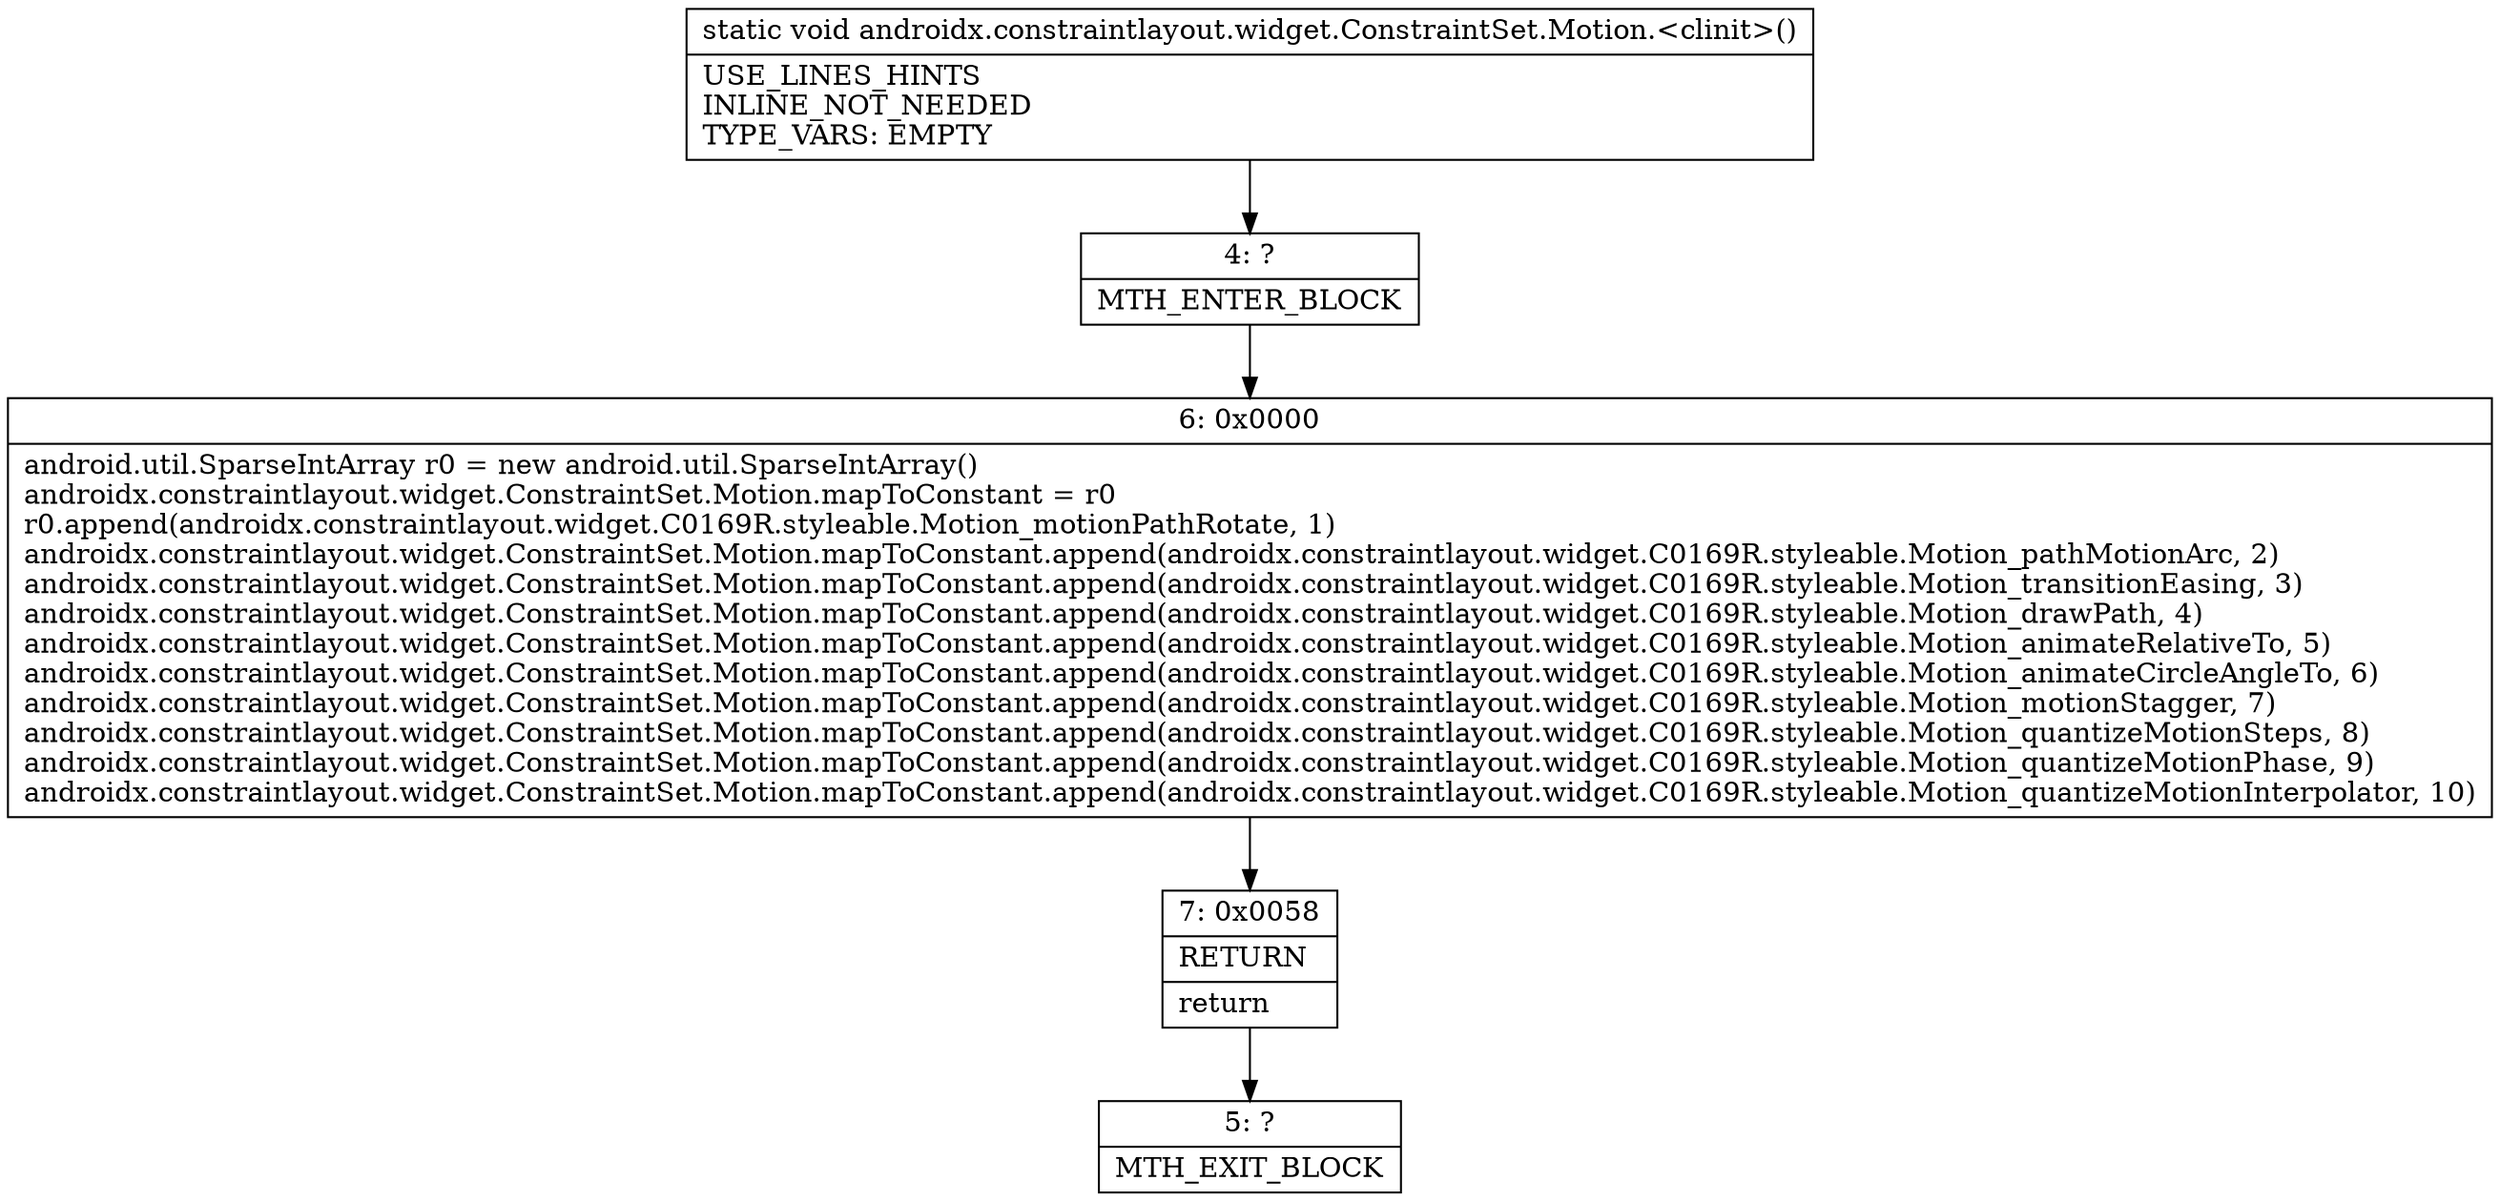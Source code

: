 digraph "CFG forandroidx.constraintlayout.widget.ConstraintSet.Motion.\<clinit\>()V" {
Node_4 [shape=record,label="{4\:\ ?|MTH_ENTER_BLOCK\l}"];
Node_6 [shape=record,label="{6\:\ 0x0000|android.util.SparseIntArray r0 = new android.util.SparseIntArray()\landroidx.constraintlayout.widget.ConstraintSet.Motion.mapToConstant = r0\lr0.append(androidx.constraintlayout.widget.C0169R.styleable.Motion_motionPathRotate, 1)\landroidx.constraintlayout.widget.ConstraintSet.Motion.mapToConstant.append(androidx.constraintlayout.widget.C0169R.styleable.Motion_pathMotionArc, 2)\landroidx.constraintlayout.widget.ConstraintSet.Motion.mapToConstant.append(androidx.constraintlayout.widget.C0169R.styleable.Motion_transitionEasing, 3)\landroidx.constraintlayout.widget.ConstraintSet.Motion.mapToConstant.append(androidx.constraintlayout.widget.C0169R.styleable.Motion_drawPath, 4)\landroidx.constraintlayout.widget.ConstraintSet.Motion.mapToConstant.append(androidx.constraintlayout.widget.C0169R.styleable.Motion_animateRelativeTo, 5)\landroidx.constraintlayout.widget.ConstraintSet.Motion.mapToConstant.append(androidx.constraintlayout.widget.C0169R.styleable.Motion_animateCircleAngleTo, 6)\landroidx.constraintlayout.widget.ConstraintSet.Motion.mapToConstant.append(androidx.constraintlayout.widget.C0169R.styleable.Motion_motionStagger, 7)\landroidx.constraintlayout.widget.ConstraintSet.Motion.mapToConstant.append(androidx.constraintlayout.widget.C0169R.styleable.Motion_quantizeMotionSteps, 8)\landroidx.constraintlayout.widget.ConstraintSet.Motion.mapToConstant.append(androidx.constraintlayout.widget.C0169R.styleable.Motion_quantizeMotionPhase, 9)\landroidx.constraintlayout.widget.ConstraintSet.Motion.mapToConstant.append(androidx.constraintlayout.widget.C0169R.styleable.Motion_quantizeMotionInterpolator, 10)\l}"];
Node_7 [shape=record,label="{7\:\ 0x0058|RETURN\l|return\l}"];
Node_5 [shape=record,label="{5\:\ ?|MTH_EXIT_BLOCK\l}"];
MethodNode[shape=record,label="{static void androidx.constraintlayout.widget.ConstraintSet.Motion.\<clinit\>()  | USE_LINES_HINTS\lINLINE_NOT_NEEDED\lTYPE_VARS: EMPTY\l}"];
MethodNode -> Node_4;Node_4 -> Node_6;
Node_6 -> Node_7;
Node_7 -> Node_5;
}

